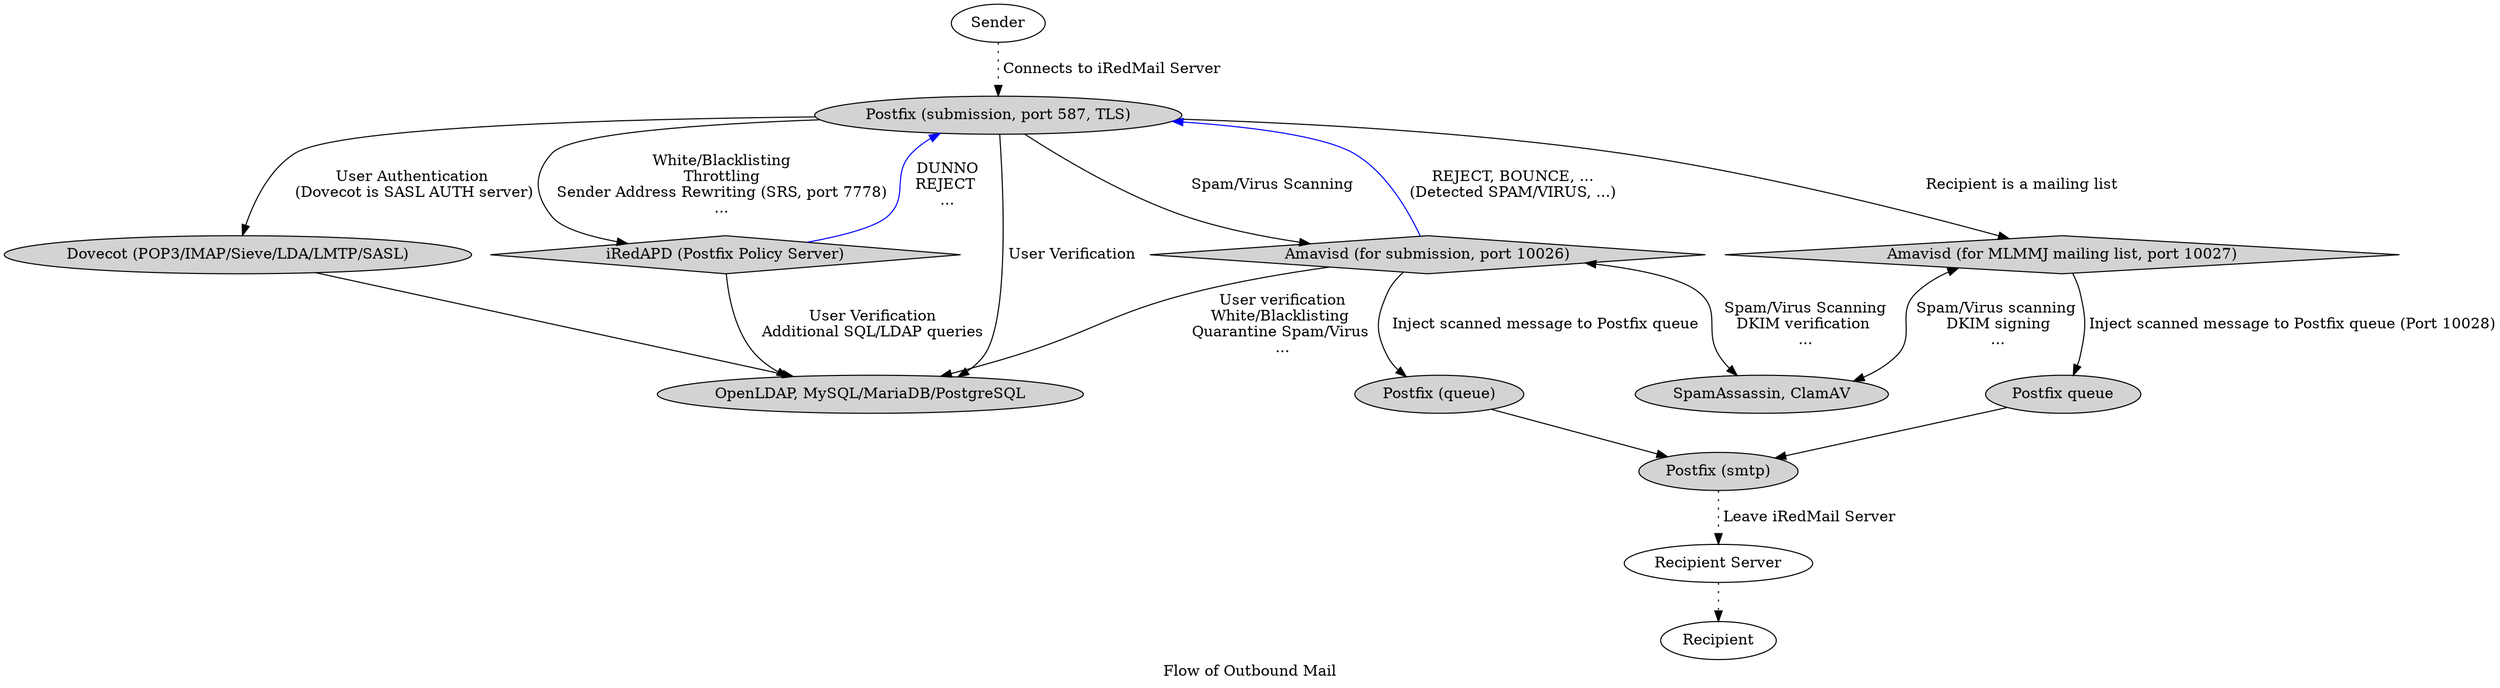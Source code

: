 // Flow of outbound mails
//
// Convert to png with Graphviz:
//  dot -Tpng flow.outbound.dot -o flow.outbound.png
digraph outbound {
    label="Flow of Outbound Mail"

    sender[label="Sender"]
    recipient[label="Recipient"]
    rcpt_server[label="Recipient Server"]

    postfix_smtp[label="Postfix (smtp)", style=filled]
    postfix_queue[label="Postfix (queue)", style=filled]
    postfix_submission[label="Postfix (submission, port 587, TLS)", style=filled]
    postfix_queue_10028[label="Postfix queue", style=filled]

    //postfix_iredapd[label="Postfix (smtpd)"]
    dovecot[label="Dovecot (POP3/IMAP/Sieve/LDA/LMTP/SASL)", style=filled]
    iredapd[label="iRedAPD (Postfix Policy Server)", style=filled, shape=diamond]
    db[label="OpenLDAP, MySQL/MariaDB/PostgreSQL", style=filled]
    sa_clamav[label="SpamAssassin, ClamAV", style=filled]
    amavisd_10026[label="Amavisd (for submission, port 10026)", style=filled, shape=diamond]
    amavisd_10027[label="Amavisd (for MLMMJ mailing list, port 10027)", style=filled, shape=diamond]
    //mailboxes[label="Mailboxes"]

    sender -> postfix_submission[label=" Connects to iRedMail Server", style=dotted]
    postfix_submission -> iredapd[label=" White/Blacklisting\n Throttling\n Sender Address Rewriting (SRS, port 7778)\n ..."]
    iredapd -> postfix_submission[label=" DUNNO \nREJECT \n...", color=blue]
    postfix_submission -> amavisd_10026[label=" Spam/Virus Scanning"]
    amavisd_10026 -> sa_clamav[label=" Spam/Virus Scanning \nDKIM verification \n...", dir="both"]
    amavisd_10026 -> postfix_queue[label=" Inject scanned message to Postfix queue"]

    postfix_queue -> postfix_smtp
    postfix_smtp -> rcpt_server[label=" Leave iRedMail Server", style=dotted]
    rcpt_server -> recipient[style=dotted]

    amavisd_10026 -> postfix_submission[label=" REJECT, BOUNCE, ... \n(Detected SPAM/VIRUS, ...)", color=blue]

    iredapd -> db[label=" User Verification\n Additional SQL/LDAP queries"]
    amavisd_10026 -> db[label=" User verification \nWhite/Blacklisting \nQuarantine Spam/Virus \n..."]
    postfix_submission -> db[label=" User Verification"]

    postfix_submission -> dovecot[label="User Authentication \n(Dovecot is SASL AUTH server)"]
    dovecot -> db

    //postfix_submission -> sender[label=" REJECT, ...", color=red]

    // MLMMJ mailing list
    postfix_submission -> amavisd_10027[label="Recipient is a mailing list"]
    amavisd_10027 -> sa_clamav[label="Spam/Virus scanning\n DKIM signing\n ...", dir="both"]
    amavisd_10027 -> postfix_queue_10028[label=" Inject scanned message to Postfix queue (Port 10028)"]
    postfix_queue_10028 -> postfix_smtp
}
